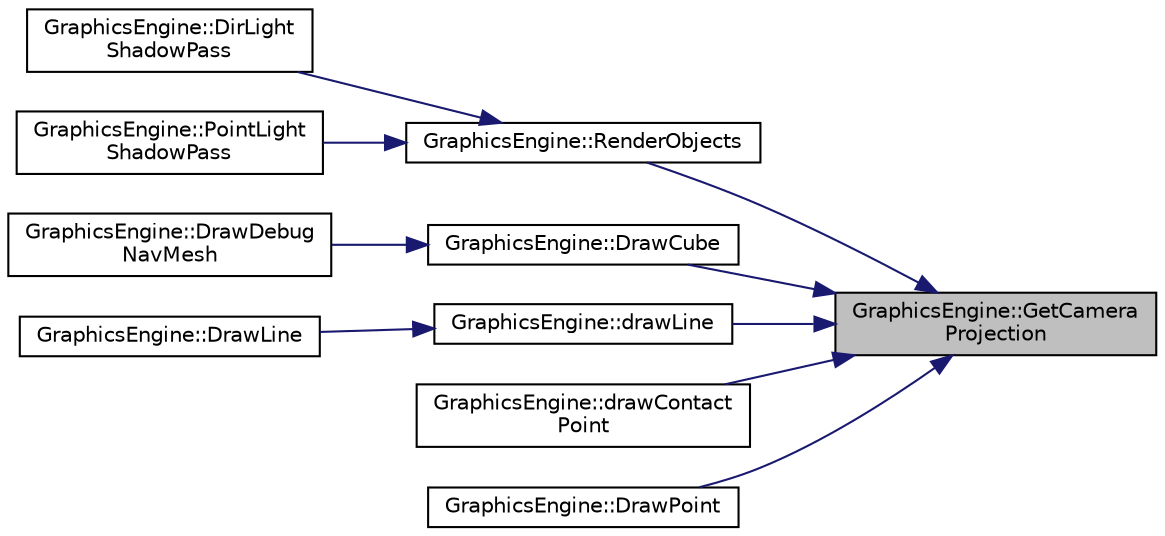 digraph "GraphicsEngine::GetCameraProjection"
{
 // LATEX_PDF_SIZE
  edge [fontname="Helvetica",fontsize="10",labelfontname="Helvetica",labelfontsize="10"];
  node [fontname="Helvetica",fontsize="10",shape=record];
  rankdir="RL";
  Node268 [label="GraphicsEngine::GetCamera\lProjection",height=0.2,width=0.4,color="black", fillcolor="grey75", style="filled", fontcolor="black",tooltip="Accessor for the projection matrix of the active camera."];
  Node268 -> Node269 [dir="back",color="midnightblue",fontsize="10",style="solid",fontname="Helvetica"];
  Node269 [label="GraphicsEngine::RenderObjects",height=0.2,width=0.4,color="black", fillcolor="white", style="filled",URL="$class_graphics_engine.html#a070c6c156248e2846cf454770afa58fc",tooltip=" "];
  Node269 -> Node270 [dir="back",color="midnightblue",fontsize="10",style="solid",fontname="Helvetica"];
  Node270 [label="GraphicsEngine::DirLight\lShadowPass",height=0.2,width=0.4,color="black", fillcolor="white", style="filled",URL="$class_graphics_engine.html#a33255cbf364dbd5d51dea96c8d6c3b14",tooltip=" "];
  Node269 -> Node271 [dir="back",color="midnightblue",fontsize="10",style="solid",fontname="Helvetica"];
  Node271 [label="GraphicsEngine::PointLight\lShadowPass",height=0.2,width=0.4,color="black", fillcolor="white", style="filled",URL="$class_graphics_engine.html#a13a36eba901419eed2f12659576e7dce",tooltip=" "];
  Node268 -> Node272 [dir="back",color="midnightblue",fontsize="10",style="solid",fontname="Helvetica"];
  Node272 [label="GraphicsEngine::DrawCube",height=0.2,width=0.4,color="black", fillcolor="white", style="filled",URL="$class_graphics_engine.html#aff0f9163669b5b2aaa5698db4028a781",tooltip=" "];
  Node272 -> Node273 [dir="back",color="midnightblue",fontsize="10",style="solid",fontname="Helvetica"];
  Node273 [label="GraphicsEngine::DrawDebug\lNavMesh",height=0.2,width=0.4,color="black", fillcolor="white", style="filled",URL="$class_graphics_engine.html#ae3942b3fd22f3ac67374c494d62fdd3e",tooltip=" "];
  Node268 -> Node274 [dir="back",color="midnightblue",fontsize="10",style="solid",fontname="Helvetica"];
  Node274 [label="GraphicsEngine::drawLine",height=0.2,width=0.4,color="black", fillcolor="white", style="filled",URL="$class_graphics_engine.html#afb73fe7fe81680f53c9ce8d0d611d042",tooltip=" "];
  Node274 -> Node275 [dir="back",color="midnightblue",fontsize="10",style="solid",fontname="Helvetica"];
  Node275 [label="GraphicsEngine::DrawLine",height=0.2,width=0.4,color="black", fillcolor="white", style="filled",URL="$class_graphics_engine.html#a8f4d2af0793fddeb9edd6eebab0c3aef",tooltip=" "];
  Node268 -> Node276 [dir="back",color="midnightblue",fontsize="10",style="solid",fontname="Helvetica"];
  Node276 [label="GraphicsEngine::drawContact\lPoint",height=0.2,width=0.4,color="black", fillcolor="white", style="filled",URL="$class_graphics_engine.html#ab38a142b01137423e88446af6b0263fc",tooltip=" "];
  Node268 -> Node277 [dir="back",color="midnightblue",fontsize="10",style="solid",fontname="Helvetica"];
  Node277 [label="GraphicsEngine::DrawPoint",height=0.2,width=0.4,color="black", fillcolor="white", style="filled",URL="$class_graphics_engine.html#a6f2324a78be699827f84b925ce2481d3",tooltip=" "];
}
